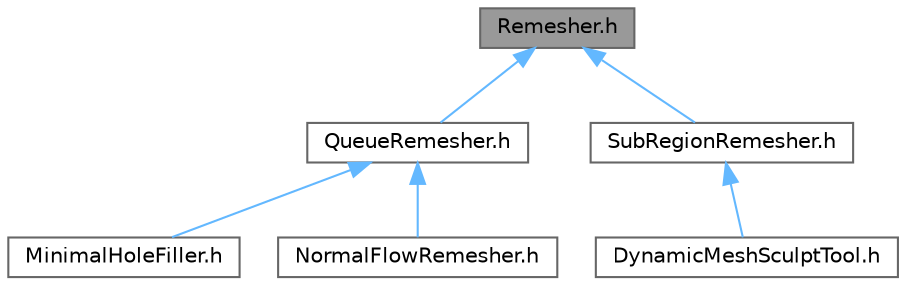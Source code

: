 digraph "Remesher.h"
{
 // INTERACTIVE_SVG=YES
 // LATEX_PDF_SIZE
  bgcolor="transparent";
  edge [fontname=Helvetica,fontsize=10,labelfontname=Helvetica,labelfontsize=10];
  node [fontname=Helvetica,fontsize=10,shape=box,height=0.2,width=0.4];
  Node1 [id="Node000001",label="Remesher.h",height=0.2,width=0.4,color="gray40", fillcolor="grey60", style="filled", fontcolor="black",tooltip=" "];
  Node1 -> Node2 [id="edge1_Node000001_Node000002",dir="back",color="steelblue1",style="solid",tooltip=" "];
  Node2 [id="Node000002",label="QueueRemesher.h",height=0.2,width=0.4,color="grey40", fillcolor="white", style="filled",URL="$d6/d19/QueueRemesher_8h.html",tooltip=" "];
  Node2 -> Node3 [id="edge2_Node000002_Node000003",dir="back",color="steelblue1",style="solid",tooltip=" "];
  Node3 [id="Node000003",label="MinimalHoleFiller.h",height=0.2,width=0.4,color="grey40", fillcolor="white", style="filled",URL="$dc/d8e/MinimalHoleFiller_8h.html",tooltip=" "];
  Node2 -> Node4 [id="edge3_Node000002_Node000004",dir="back",color="steelblue1",style="solid",tooltip=" "];
  Node4 [id="Node000004",label="NormalFlowRemesher.h",height=0.2,width=0.4,color="grey40", fillcolor="white", style="filled",URL="$df/d53/NormalFlowRemesher_8h.html",tooltip=" "];
  Node1 -> Node5 [id="edge4_Node000001_Node000005",dir="back",color="steelblue1",style="solid",tooltip=" "];
  Node5 [id="Node000005",label="SubRegionRemesher.h",height=0.2,width=0.4,color="grey40", fillcolor="white", style="filled",URL="$d9/d7c/SubRegionRemesher_8h.html",tooltip=" "];
  Node5 -> Node6 [id="edge5_Node000005_Node000006",dir="back",color="steelblue1",style="solid",tooltip=" "];
  Node6 [id="Node000006",label="DynamicMeshSculptTool.h",height=0.2,width=0.4,color="grey40", fillcolor="white", style="filled",URL="$d6/d16/DynamicMeshSculptTool_8h.html",tooltip=" "];
}
